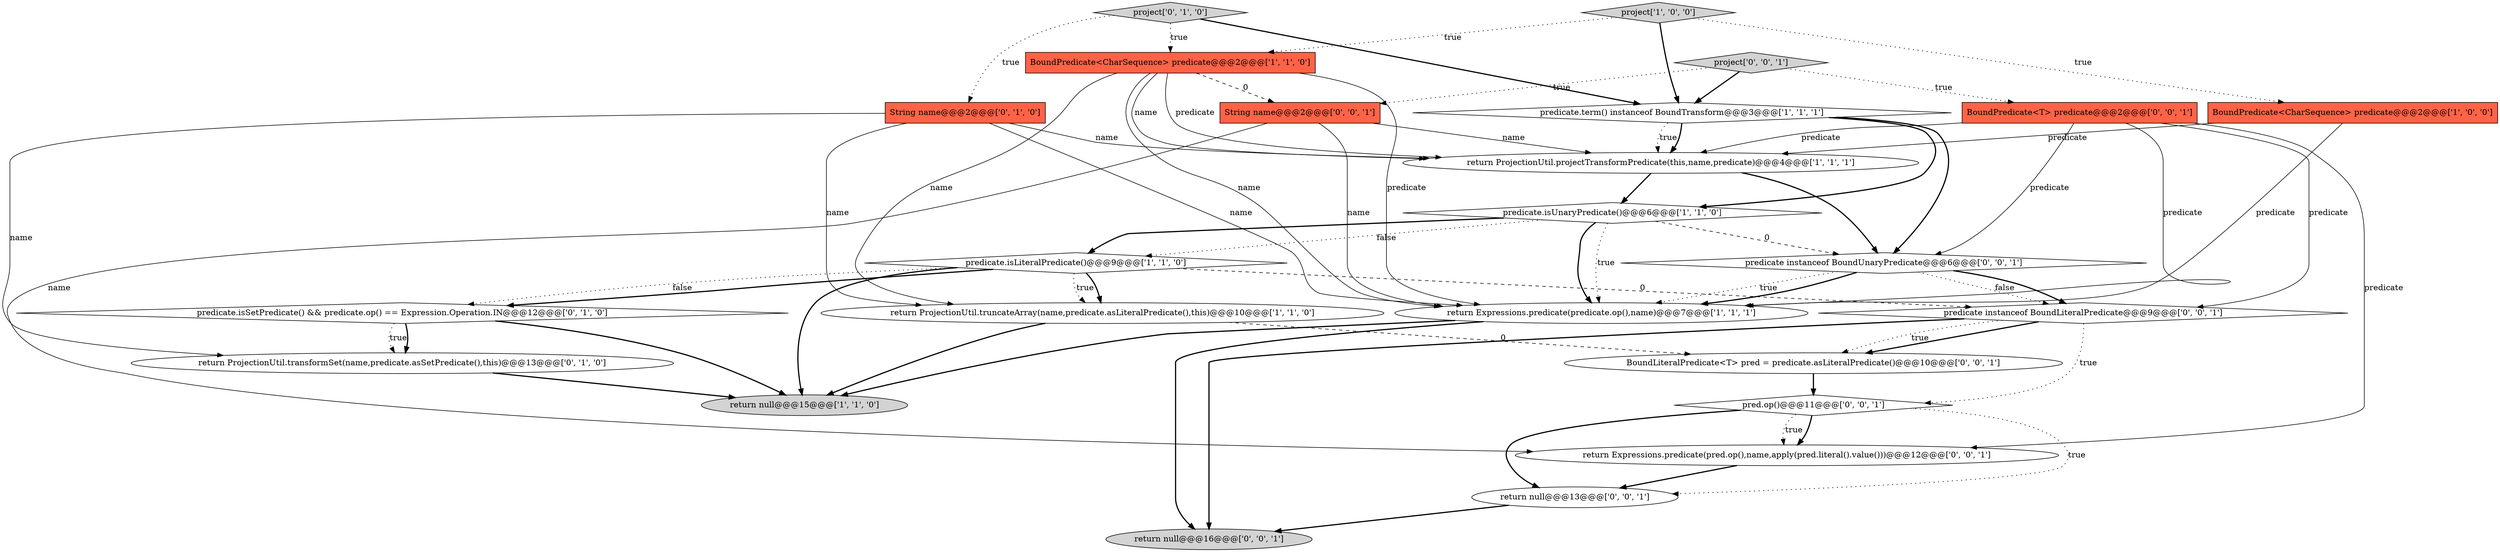 digraph {
20 [style = filled, label = "pred.op()@@@11@@@['0', '0', '1']", fillcolor = white, shape = diamond image = "AAA0AAABBB3BBB"];
22 [style = filled, label = "String name@@@2@@@['0', '0', '1']", fillcolor = tomato, shape = box image = "AAA0AAABBB3BBB"];
9 [style = filled, label = "predicate.isLiteralPredicate()@@@9@@@['1', '1', '0']", fillcolor = white, shape = diamond image = "AAA0AAABBB1BBB"];
7 [style = filled, label = "return ProjectionUtil.truncateArray(name,predicate.asLiteralPredicate(),this)@@@10@@@['1', '1', '0']", fillcolor = white, shape = ellipse image = "AAA0AAABBB1BBB"];
17 [style = filled, label = "return null@@@16@@@['0', '0', '1']", fillcolor = lightgray, shape = ellipse image = "AAA0AAABBB3BBB"];
14 [style = filled, label = "predicate instanceof BoundLiteralPredicate@@@9@@@['0', '0', '1']", fillcolor = white, shape = diamond image = "AAA0AAABBB3BBB"];
8 [style = filled, label = "return Expressions.predicate(predicate.op(),name)@@@7@@@['1', '1', '1']", fillcolor = white, shape = ellipse image = "AAA0AAABBB1BBB"];
2 [style = filled, label = "project['1', '0', '0']", fillcolor = lightgray, shape = diamond image = "AAA0AAABBB1BBB"];
10 [style = filled, label = "String name@@@2@@@['0', '1', '0']", fillcolor = tomato, shape = box image = "AAA0AAABBB2BBB"];
19 [style = filled, label = "BoundLiteralPredicate<T> pred = predicate.asLiteralPredicate()@@@10@@@['0', '0', '1']", fillcolor = white, shape = ellipse image = "AAA0AAABBB3BBB"];
6 [style = filled, label = "BoundPredicate<CharSequence> predicate@@@2@@@['1', '1', '0']", fillcolor = tomato, shape = box image = "AAA0AAABBB1BBB"];
5 [style = filled, label = "BoundPredicate<CharSequence> predicate@@@2@@@['1', '0', '0']", fillcolor = tomato, shape = box image = "AAA0AAABBB1BBB"];
12 [style = filled, label = "project['0', '1', '0']", fillcolor = lightgray, shape = diamond image = "AAA0AAABBB2BBB"];
0 [style = filled, label = "predicate.term() instanceof BoundTransform@@@3@@@['1', '1', '1']", fillcolor = white, shape = diamond image = "AAA0AAABBB1BBB"];
15 [style = filled, label = "return Expressions.predicate(pred.op(),name,apply(pred.literal().value()))@@@12@@@['0', '0', '1']", fillcolor = white, shape = ellipse image = "AAA0AAABBB3BBB"];
16 [style = filled, label = "project['0', '0', '1']", fillcolor = lightgray, shape = diamond image = "AAA0AAABBB3BBB"];
1 [style = filled, label = "return null@@@15@@@['1', '1', '0']", fillcolor = lightgray, shape = ellipse image = "AAA0AAABBB1BBB"];
11 [style = filled, label = "return ProjectionUtil.transformSet(name,predicate.asSetPredicate(),this)@@@13@@@['0', '1', '0']", fillcolor = white, shape = ellipse image = "AAA1AAABBB2BBB"];
4 [style = filled, label = "predicate.isUnaryPredicate()@@@6@@@['1', '1', '0']", fillcolor = white, shape = diamond image = "AAA0AAABBB1BBB"];
23 [style = filled, label = "predicate instanceof BoundUnaryPredicate@@@6@@@['0', '0', '1']", fillcolor = white, shape = diamond image = "AAA0AAABBB3BBB"];
13 [style = filled, label = "predicate.isSetPredicate() && predicate.op() == Expression.Operation.IN@@@12@@@['0', '1', '0']", fillcolor = white, shape = diamond image = "AAA1AAABBB2BBB"];
21 [style = filled, label = "return null@@@13@@@['0', '0', '1']", fillcolor = white, shape = ellipse image = "AAA0AAABBB3BBB"];
3 [style = filled, label = "return ProjectionUtil.projectTransformPredicate(this,name,predicate)@@@4@@@['1', '1', '1']", fillcolor = white, shape = ellipse image = "AAA0AAABBB1BBB"];
18 [style = filled, label = "BoundPredicate<T> predicate@@@2@@@['0', '0', '1']", fillcolor = tomato, shape = box image = "AAA0AAABBB3BBB"];
12->10 [style = dotted, label="true"];
5->3 [style = solid, label="predicate"];
16->22 [style = dotted, label="true"];
12->0 [style = bold, label=""];
14->17 [style = bold, label=""];
6->8 [style = solid, label="name"];
18->3 [style = solid, label="predicate"];
4->23 [style = dashed, label="0"];
22->8 [style = solid, label="name"];
9->13 [style = dotted, label="false"];
10->11 [style = solid, label="name"];
0->4 [style = bold, label=""];
22->15 [style = solid, label="name"];
20->21 [style = dotted, label="true"];
18->8 [style = solid, label="predicate"];
23->14 [style = dotted, label="false"];
9->7 [style = dotted, label="true"];
18->15 [style = solid, label="predicate"];
19->20 [style = bold, label=""];
20->15 [style = bold, label=""];
16->18 [style = dotted, label="true"];
2->5 [style = dotted, label="true"];
0->3 [style = dotted, label="true"];
13->11 [style = dotted, label="true"];
9->13 [style = bold, label=""];
21->17 [style = bold, label=""];
6->7 [style = solid, label="name"];
2->6 [style = dotted, label="true"];
16->0 [style = bold, label=""];
11->1 [style = bold, label=""];
4->8 [style = bold, label=""];
0->3 [style = bold, label=""];
14->19 [style = bold, label=""];
15->21 [style = bold, label=""];
7->19 [style = dashed, label="0"];
8->17 [style = bold, label=""];
6->22 [style = dashed, label="0"];
6->8 [style = solid, label="predicate"];
18->14 [style = solid, label="predicate"];
10->7 [style = solid, label="name"];
9->7 [style = bold, label=""];
4->8 [style = dotted, label="true"];
0->23 [style = bold, label=""];
8->1 [style = bold, label=""];
20->15 [style = dotted, label="true"];
3->23 [style = bold, label=""];
20->21 [style = bold, label=""];
13->11 [style = bold, label=""];
9->14 [style = dashed, label="0"];
23->8 [style = dotted, label="true"];
4->9 [style = bold, label=""];
23->8 [style = bold, label=""];
22->3 [style = solid, label="name"];
6->3 [style = solid, label="name"];
10->8 [style = solid, label="name"];
4->9 [style = dotted, label="false"];
14->19 [style = dotted, label="true"];
14->20 [style = dotted, label="true"];
13->1 [style = bold, label=""];
23->14 [style = bold, label=""];
2->0 [style = bold, label=""];
7->1 [style = bold, label=""];
10->3 [style = solid, label="name"];
12->6 [style = dotted, label="true"];
9->1 [style = bold, label=""];
6->3 [style = solid, label="predicate"];
18->23 [style = solid, label="predicate"];
3->4 [style = bold, label=""];
5->8 [style = solid, label="predicate"];
}
